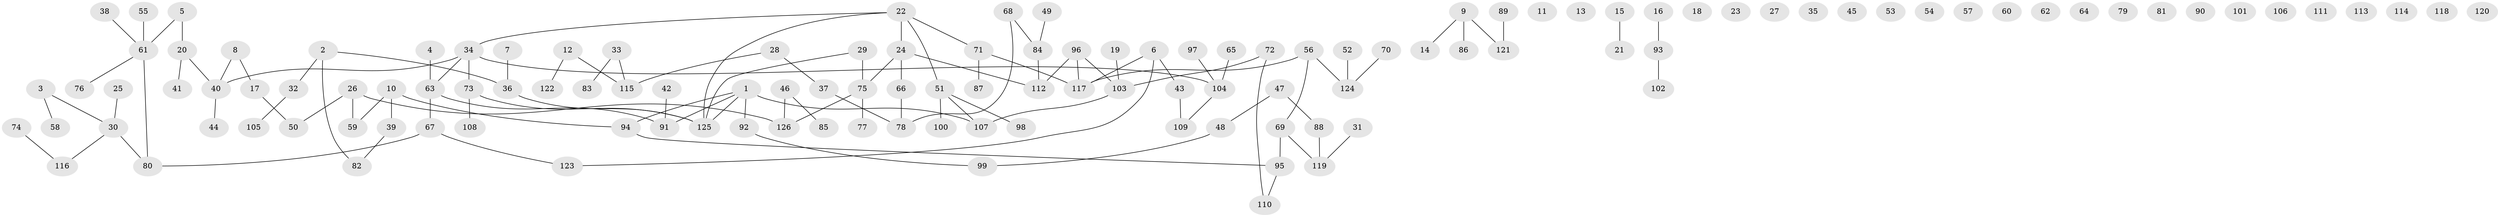 // coarse degree distribution, {5: 0.045454545454545456, 3: 0.12121212121212122, 1: 0.2727272727272727, 2: 0.10606060606060606, 0: 0.3787878787878788, 12: 0.015151515151515152, 4: 0.045454545454545456, 7: 0.015151515151515152}
// Generated by graph-tools (version 1.1) at 2025/16/03/04/25 18:16:25]
// undirected, 126 vertices, 115 edges
graph export_dot {
graph [start="1"]
  node [color=gray90,style=filled];
  1;
  2;
  3;
  4;
  5;
  6;
  7;
  8;
  9;
  10;
  11;
  12;
  13;
  14;
  15;
  16;
  17;
  18;
  19;
  20;
  21;
  22;
  23;
  24;
  25;
  26;
  27;
  28;
  29;
  30;
  31;
  32;
  33;
  34;
  35;
  36;
  37;
  38;
  39;
  40;
  41;
  42;
  43;
  44;
  45;
  46;
  47;
  48;
  49;
  50;
  51;
  52;
  53;
  54;
  55;
  56;
  57;
  58;
  59;
  60;
  61;
  62;
  63;
  64;
  65;
  66;
  67;
  68;
  69;
  70;
  71;
  72;
  73;
  74;
  75;
  76;
  77;
  78;
  79;
  80;
  81;
  82;
  83;
  84;
  85;
  86;
  87;
  88;
  89;
  90;
  91;
  92;
  93;
  94;
  95;
  96;
  97;
  98;
  99;
  100;
  101;
  102;
  103;
  104;
  105;
  106;
  107;
  108;
  109;
  110;
  111;
  112;
  113;
  114;
  115;
  116;
  117;
  118;
  119;
  120;
  121;
  122;
  123;
  124;
  125;
  126;
  1 -- 91;
  1 -- 92;
  1 -- 94;
  1 -- 107;
  1 -- 125;
  2 -- 32;
  2 -- 36;
  2 -- 82;
  3 -- 30;
  3 -- 58;
  4 -- 63;
  5 -- 20;
  5 -- 61;
  6 -- 43;
  6 -- 117;
  6 -- 123;
  7 -- 36;
  8 -- 17;
  8 -- 40;
  9 -- 14;
  9 -- 86;
  9 -- 121;
  10 -- 39;
  10 -- 59;
  10 -- 94;
  12 -- 115;
  12 -- 122;
  15 -- 21;
  16 -- 93;
  17 -- 50;
  19 -- 103;
  20 -- 40;
  20 -- 41;
  22 -- 24;
  22 -- 34;
  22 -- 51;
  22 -- 71;
  22 -- 125;
  24 -- 66;
  24 -- 75;
  24 -- 112;
  25 -- 30;
  26 -- 50;
  26 -- 59;
  26 -- 126;
  28 -- 37;
  28 -- 115;
  29 -- 75;
  29 -- 125;
  30 -- 80;
  30 -- 116;
  31 -- 119;
  32 -- 105;
  33 -- 83;
  33 -- 115;
  34 -- 40;
  34 -- 63;
  34 -- 73;
  34 -- 104;
  36 -- 125;
  37 -- 78;
  38 -- 61;
  39 -- 82;
  40 -- 44;
  42 -- 91;
  43 -- 109;
  46 -- 85;
  46 -- 126;
  47 -- 48;
  47 -- 88;
  48 -- 99;
  49 -- 84;
  51 -- 98;
  51 -- 100;
  51 -- 107;
  52 -- 124;
  55 -- 61;
  56 -- 69;
  56 -- 117;
  56 -- 124;
  61 -- 76;
  61 -- 80;
  63 -- 67;
  63 -- 91;
  65 -- 104;
  66 -- 78;
  67 -- 80;
  67 -- 123;
  68 -- 78;
  68 -- 84;
  69 -- 95;
  69 -- 119;
  70 -- 124;
  71 -- 87;
  71 -- 117;
  72 -- 103;
  72 -- 110;
  73 -- 108;
  73 -- 125;
  74 -- 116;
  75 -- 77;
  75 -- 126;
  84 -- 112;
  88 -- 119;
  89 -- 121;
  92 -- 99;
  93 -- 102;
  94 -- 95;
  95 -- 110;
  96 -- 103;
  96 -- 112;
  96 -- 117;
  97 -- 104;
  103 -- 107;
  104 -- 109;
}
